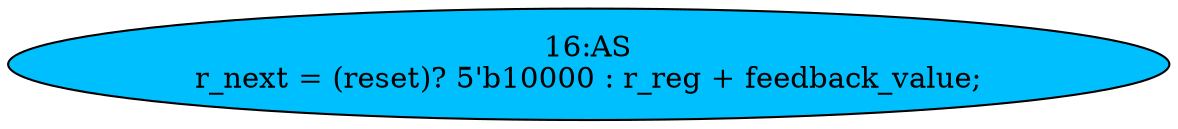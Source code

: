 strict digraph "" {
	node [label="\N"];
	"16:AS"	[ast="<pyverilog.vparser.ast.Assign object at 0x7f3fe58d8450>",
		def_var="['r_next']",
		fillcolor=deepskyblue,
		label="16:AS
r_next = (reset)? 5'b10000 : r_reg + feedback_value;",
		statements="[]",
		style=filled,
		typ=Assign,
		use_var="['reset', 'r_reg', 'feedback_value']"];
}
